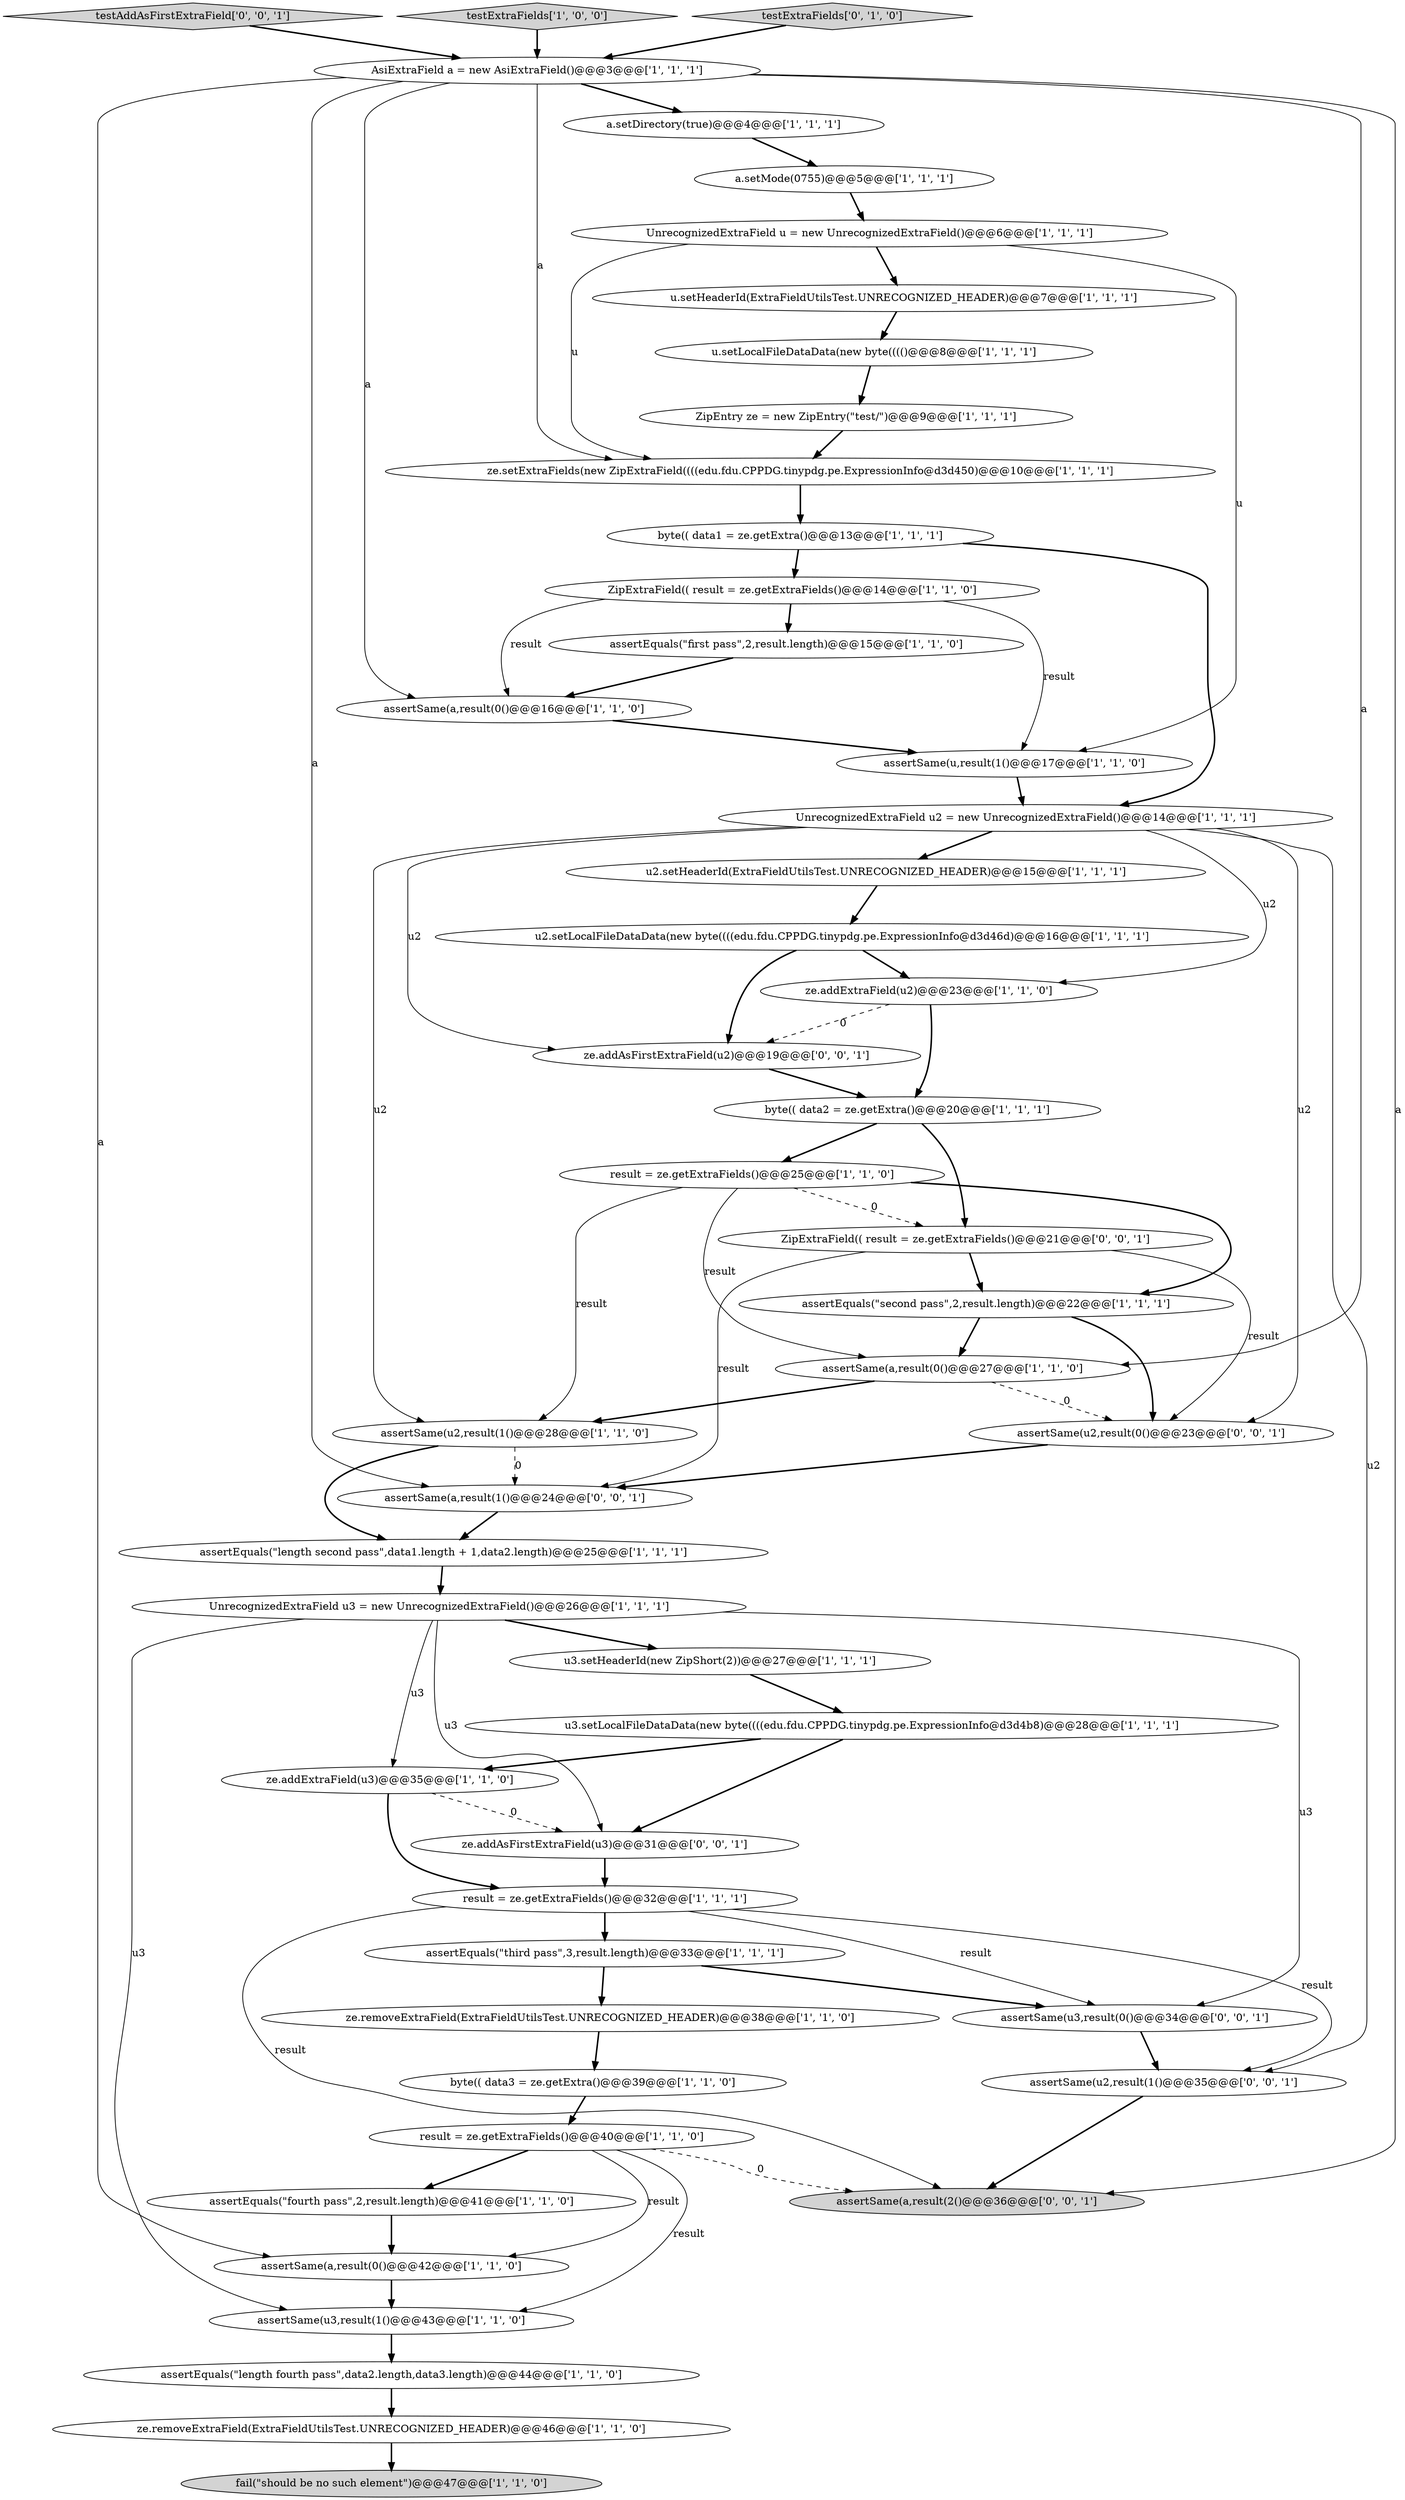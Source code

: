 digraph {
16 [style = filled, label = "fail(\"should be no such element\")@@@47@@@['1', '1', '0']", fillcolor = lightgray, shape = ellipse image = "AAA0AAABBB1BBB"];
40 [style = filled, label = "assertSame(a,result(1()@@@24@@@['0', '0', '1']", fillcolor = white, shape = ellipse image = "AAA0AAABBB3BBB"];
41 [style = filled, label = "ze.addAsFirstExtraField(u2)@@@19@@@['0', '0', '1']", fillcolor = white, shape = ellipse image = "AAA0AAABBB3BBB"];
2 [style = filled, label = "assertEquals(\"first pass\",2,result.length)@@@15@@@['1', '1', '0']", fillcolor = white, shape = ellipse image = "AAA0AAABBB1BBB"];
9 [style = filled, label = "ze.removeExtraField(ExtraFieldUtilsTest.UNRECOGNIZED_HEADER)@@@38@@@['1', '1', '0']", fillcolor = white, shape = ellipse image = "AAA0AAABBB1BBB"];
11 [style = filled, label = "a.setMode(0755)@@@5@@@['1', '1', '1']", fillcolor = white, shape = ellipse image = "AAA0AAABBB1BBB"];
36 [style = filled, label = "byte(( data2 = ze.getExtra()@@@20@@@['1', '1', '1']", fillcolor = white, shape = ellipse image = "AAA0AAABBB1BBB"];
27 [style = filled, label = "byte(( data1 = ze.getExtra()@@@13@@@['1', '1', '1']", fillcolor = white, shape = ellipse image = "AAA0AAABBB1BBB"];
6 [style = filled, label = "assertEquals(\"length second pass\",data1.length + 1,data2.length)@@@25@@@['1', '1', '1']", fillcolor = white, shape = ellipse image = "AAA0AAABBB1BBB"];
13 [style = filled, label = "UnrecognizedExtraField u3 = new UnrecognizedExtraField()@@@26@@@['1', '1', '1']", fillcolor = white, shape = ellipse image = "AAA0AAABBB1BBB"];
29 [style = filled, label = "assertEquals(\"fourth pass\",2,result.length)@@@41@@@['1', '1', '0']", fillcolor = white, shape = ellipse image = "AAA0AAABBB1BBB"];
22 [style = filled, label = "assertSame(u2,result(1()@@@28@@@['1', '1', '0']", fillcolor = white, shape = ellipse image = "AAA0AAABBB1BBB"];
45 [style = filled, label = "assertSame(u2,result(1()@@@35@@@['0', '0', '1']", fillcolor = white, shape = ellipse image = "AAA0AAABBB3BBB"];
33 [style = filled, label = "assertEquals(\"third pass\",3,result.length)@@@33@@@['1', '1', '1']", fillcolor = white, shape = ellipse image = "AAA0AAABBB1BBB"];
25 [style = filled, label = "a.setDirectory(true)@@@4@@@['1', '1', '1']", fillcolor = white, shape = ellipse image = "AAA0AAABBB1BBB"];
3 [style = filled, label = "ze.addExtraField(u3)@@@35@@@['1', '1', '0']", fillcolor = white, shape = ellipse image = "AAA0AAABBB1BBB"];
10 [style = filled, label = "ze.removeExtraField(ExtraFieldUtilsTest.UNRECOGNIZED_HEADER)@@@46@@@['1', '1', '0']", fillcolor = white, shape = ellipse image = "AAA0AAABBB1BBB"];
17 [style = filled, label = "ZipExtraField(( result = ze.getExtraFields()@@@14@@@['1', '1', '0']", fillcolor = white, shape = ellipse image = "AAA0AAABBB1BBB"];
32 [style = filled, label = "assertEquals(\"second pass\",2,result.length)@@@22@@@['1', '1', '1']", fillcolor = white, shape = ellipse image = "AAA0AAABBB1BBB"];
42 [style = filled, label = "assertSame(u2,result(0()@@@23@@@['0', '0', '1']", fillcolor = white, shape = ellipse image = "AAA0AAABBB3BBB"];
26 [style = filled, label = "u.setLocalFileDataData(new byte(((()@@@8@@@['1', '1', '1']", fillcolor = white, shape = ellipse image = "AAA0AAABBB1BBB"];
43 [style = filled, label = "testAddAsFirstExtraField['0', '0', '1']", fillcolor = lightgray, shape = diamond image = "AAA0AAABBB3BBB"];
8 [style = filled, label = "result = ze.getExtraFields()@@@32@@@['1', '1', '1']", fillcolor = white, shape = ellipse image = "AAA0AAABBB1BBB"];
35 [style = filled, label = "testExtraFields['1', '0', '0']", fillcolor = lightgray, shape = diamond image = "AAA0AAABBB1BBB"];
31 [style = filled, label = "UnrecognizedExtraField u = new UnrecognizedExtraField()@@@6@@@['1', '1', '1']", fillcolor = white, shape = ellipse image = "AAA0AAABBB1BBB"];
0 [style = filled, label = "u3.setHeaderId(new ZipShort(2))@@@27@@@['1', '1', '1']", fillcolor = white, shape = ellipse image = "AAA0AAABBB1BBB"];
30 [style = filled, label = "u2.setLocalFileDataData(new byte((((edu.fdu.CPPDG.tinypdg.pe.ExpressionInfo@d3d46d)@@@16@@@['1', '1', '1']", fillcolor = white, shape = ellipse image = "AAA0AAABBB1BBB"];
24 [style = filled, label = "ze.setExtraFields(new ZipExtraField((((edu.fdu.CPPDG.tinypdg.pe.ExpressionInfo@d3d450)@@@10@@@['1', '1', '1']", fillcolor = white, shape = ellipse image = "AAA0AAABBB1BBB"];
47 [style = filled, label = "ze.addAsFirstExtraField(u3)@@@31@@@['0', '0', '1']", fillcolor = white, shape = ellipse image = "AAA0AAABBB3BBB"];
34 [style = filled, label = "AsiExtraField a = new AsiExtraField()@@@3@@@['1', '1', '1']", fillcolor = white, shape = ellipse image = "AAA0AAABBB1BBB"];
39 [style = filled, label = "testExtraFields['0', '1', '0']", fillcolor = lightgray, shape = diamond image = "AAA0AAABBB2BBB"];
48 [style = filled, label = "assertSame(u3,result(0()@@@34@@@['0', '0', '1']", fillcolor = white, shape = ellipse image = "AAA0AAABBB3BBB"];
5 [style = filled, label = "UnrecognizedExtraField u2 = new UnrecognizedExtraField()@@@14@@@['1', '1', '1']", fillcolor = white, shape = ellipse image = "AAA0AAABBB1BBB"];
20 [style = filled, label = "assertSame(a,result(0()@@@27@@@['1', '1', '0']", fillcolor = white, shape = ellipse image = "AAA0AAABBB1BBB"];
14 [style = filled, label = "result = ze.getExtraFields()@@@25@@@['1', '1', '0']", fillcolor = white, shape = ellipse image = "AAA0AAABBB1BBB"];
28 [style = filled, label = "u2.setHeaderId(ExtraFieldUtilsTest.UNRECOGNIZED_HEADER)@@@15@@@['1', '1', '1']", fillcolor = white, shape = ellipse image = "AAA0AAABBB1BBB"];
38 [style = filled, label = "ze.addExtraField(u2)@@@23@@@['1', '1', '0']", fillcolor = white, shape = ellipse image = "AAA0AAABBB1BBB"];
44 [style = filled, label = "ZipExtraField(( result = ze.getExtraFields()@@@21@@@['0', '0', '1']", fillcolor = white, shape = ellipse image = "AAA0AAABBB3BBB"];
12 [style = filled, label = "assertEquals(\"length fourth pass\",data2.length,data3.length)@@@44@@@['1', '1', '0']", fillcolor = white, shape = ellipse image = "AAA0AAABBB1BBB"];
15 [style = filled, label = "assertSame(a,result(0()@@@42@@@['1', '1', '0']", fillcolor = white, shape = ellipse image = "AAA0AAABBB1BBB"];
18 [style = filled, label = "u3.setLocalFileDataData(new byte((((edu.fdu.CPPDG.tinypdg.pe.ExpressionInfo@d3d4b8)@@@28@@@['1', '1', '1']", fillcolor = white, shape = ellipse image = "AAA0AAABBB1BBB"];
23 [style = filled, label = "assertSame(u,result(1()@@@17@@@['1', '1', '0']", fillcolor = white, shape = ellipse image = "AAA0AAABBB1BBB"];
37 [style = filled, label = "ZipEntry ze = new ZipEntry(\"test/\")@@@9@@@['1', '1', '1']", fillcolor = white, shape = ellipse image = "AAA0AAABBB1BBB"];
4 [style = filled, label = "assertSame(u3,result(1()@@@43@@@['1', '1', '0']", fillcolor = white, shape = ellipse image = "AAA0AAABBB1BBB"];
21 [style = filled, label = "assertSame(a,result(0()@@@16@@@['1', '1', '0']", fillcolor = white, shape = ellipse image = "AAA0AAABBB1BBB"];
7 [style = filled, label = "result = ze.getExtraFields()@@@40@@@['1', '1', '0']", fillcolor = white, shape = ellipse image = "AAA0AAABBB1BBB"];
46 [style = filled, label = "assertSame(a,result(2()@@@36@@@['0', '0', '1']", fillcolor = lightgray, shape = ellipse image = "AAA0AAABBB3BBB"];
1 [style = filled, label = "byte(( data3 = ze.getExtra()@@@39@@@['1', '1', '0']", fillcolor = white, shape = ellipse image = "AAA0AAABBB1BBB"];
19 [style = filled, label = "u.setHeaderId(ExtraFieldUtilsTest.UNRECOGNIZED_HEADER)@@@7@@@['1', '1', '1']", fillcolor = white, shape = ellipse image = "AAA0AAABBB1BBB"];
8->46 [style = solid, label="result"];
38->36 [style = bold, label=""];
17->21 [style = solid, label="result"];
14->32 [style = bold, label=""];
33->48 [style = bold, label=""];
30->38 [style = bold, label=""];
41->36 [style = bold, label=""];
31->23 [style = solid, label="u"];
30->41 [style = bold, label=""];
13->4 [style = solid, label="u3"];
12->10 [style = bold, label=""];
34->40 [style = solid, label="a"];
45->46 [style = bold, label=""];
40->6 [style = bold, label=""];
48->45 [style = bold, label=""];
7->29 [style = bold, label=""];
33->9 [style = bold, label=""];
24->27 [style = bold, label=""];
34->25 [style = bold, label=""];
5->28 [style = bold, label=""];
35->34 [style = bold, label=""];
13->47 [style = solid, label="u3"];
17->2 [style = bold, label=""];
18->47 [style = bold, label=""];
28->30 [style = bold, label=""];
31->24 [style = solid, label="u"];
11->31 [style = bold, label=""];
5->22 [style = solid, label="u2"];
13->0 [style = bold, label=""];
14->22 [style = solid, label="result"];
32->20 [style = bold, label=""];
7->15 [style = solid, label="result"];
17->23 [style = solid, label="result"];
47->8 [style = bold, label=""];
27->17 [style = bold, label=""];
42->40 [style = bold, label=""];
36->14 [style = bold, label=""];
19->26 [style = bold, label=""];
23->5 [style = bold, label=""];
3->8 [style = bold, label=""];
4->12 [style = bold, label=""];
34->46 [style = solid, label="a"];
13->3 [style = solid, label="u3"];
8->45 [style = solid, label="result"];
2->21 [style = bold, label=""];
10->16 [style = bold, label=""];
3->47 [style = dashed, label="0"];
37->24 [style = bold, label=""];
5->45 [style = solid, label="u2"];
22->6 [style = bold, label=""];
15->4 [style = bold, label=""];
20->22 [style = bold, label=""];
8->48 [style = solid, label="result"];
32->42 [style = bold, label=""];
14->20 [style = solid, label="result"];
22->40 [style = dashed, label="0"];
36->44 [style = bold, label=""];
34->24 [style = solid, label="a"];
7->46 [style = dashed, label="0"];
1->7 [style = bold, label=""];
44->40 [style = solid, label="result"];
5->38 [style = solid, label="u2"];
44->42 [style = solid, label="result"];
31->19 [style = bold, label=""];
18->3 [style = bold, label=""];
7->4 [style = solid, label="result"];
39->34 [style = bold, label=""];
44->32 [style = bold, label=""];
6->13 [style = bold, label=""];
14->44 [style = dashed, label="0"];
34->15 [style = solid, label="a"];
25->11 [style = bold, label=""];
34->21 [style = solid, label="a"];
43->34 [style = bold, label=""];
5->41 [style = solid, label="u2"];
34->20 [style = solid, label="a"];
13->48 [style = solid, label="u3"];
27->5 [style = bold, label=""];
5->42 [style = solid, label="u2"];
29->15 [style = bold, label=""];
20->42 [style = dashed, label="0"];
38->41 [style = dashed, label="0"];
26->37 [style = bold, label=""];
21->23 [style = bold, label=""];
8->33 [style = bold, label=""];
9->1 [style = bold, label=""];
0->18 [style = bold, label=""];
}

